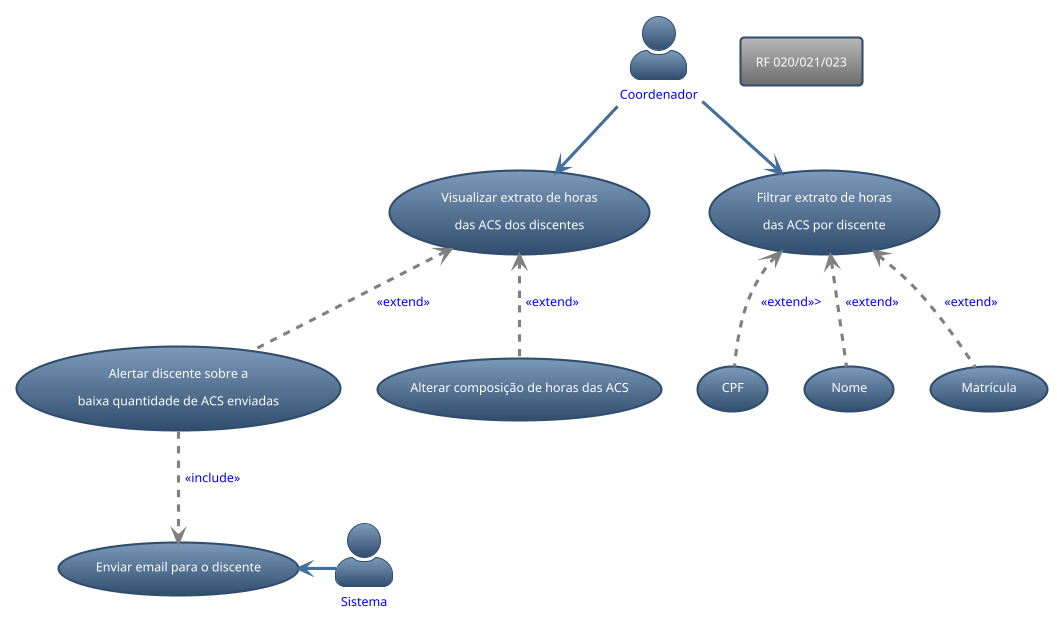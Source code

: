 @startuml RF 1.6/1.7/1.9
skinparam actorStyle awesome
!theme spacelab
rectangle "RF 020/021/023"
:Coordenador: as coordenador #text:blue
:Sistema: as sistema #text:blue

(Visualizar extrato de horas\ndas ACS dos discentes) as visualizar_horas_acs
(Filtrar extrato de horas\ndas ACS por discente) as filtrar_horas_discente
(CPF) as cpf
(Nome) as nome
(Matrícula) as matricula 
(Alertar discente sobre a\nbaixa quantidade de ACS enviadas) as alertar_discente
(Enviar email para o discente) as enviar_email_discente
(Alterar composição de horas das ACS) as alterar_quantidade_acs

coordenador --> visualizar_horas_acs
coordenador --> filtrar_horas_discente
sistema -left--> enviar_email_discente
alertar_discente ..> enviar_email_discente #line:gray;text:blue : <<include>>  
filtrar_horas_discente <.. cpf #line:gray;text:blue : <<extend>>> 
filtrar_horas_discente <.. nome #line:gray;text:blue : <<extend>>  
filtrar_horas_discente <.. matricula #line:gray;text:blue : <<extend>>
visualizar_horas_acs <.. alterar_quantidade_acs #line:gray;text:blue : <<extend>>
visualizar_horas_acs <.. alertar_discente #line:gray;text:blue : <<extend>>

@enduml